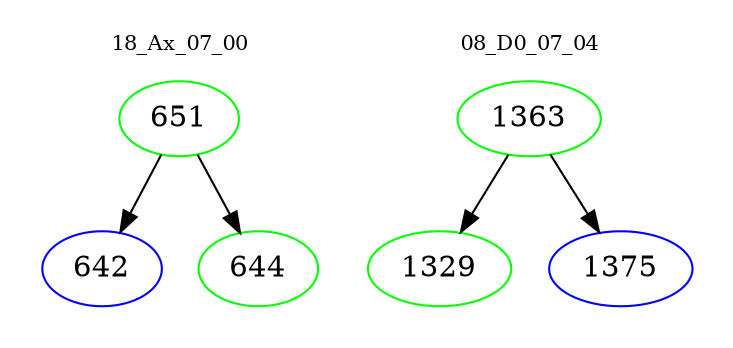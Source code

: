 digraph{
subgraph cluster_0 {
color = white
label = "18_Ax_07_00";
fontsize=10;
T0_651 [label="651", color="green"]
T0_651 -> T0_642 [color="black"]
T0_642 [label="642", color="blue"]
T0_651 -> T0_644 [color="black"]
T0_644 [label="644", color="green"]
}
subgraph cluster_1 {
color = white
label = "08_D0_07_04";
fontsize=10;
T1_1363 [label="1363", color="green"]
T1_1363 -> T1_1329 [color="black"]
T1_1329 [label="1329", color="green"]
T1_1363 -> T1_1375 [color="black"]
T1_1375 [label="1375", color="blue"]
}
}
